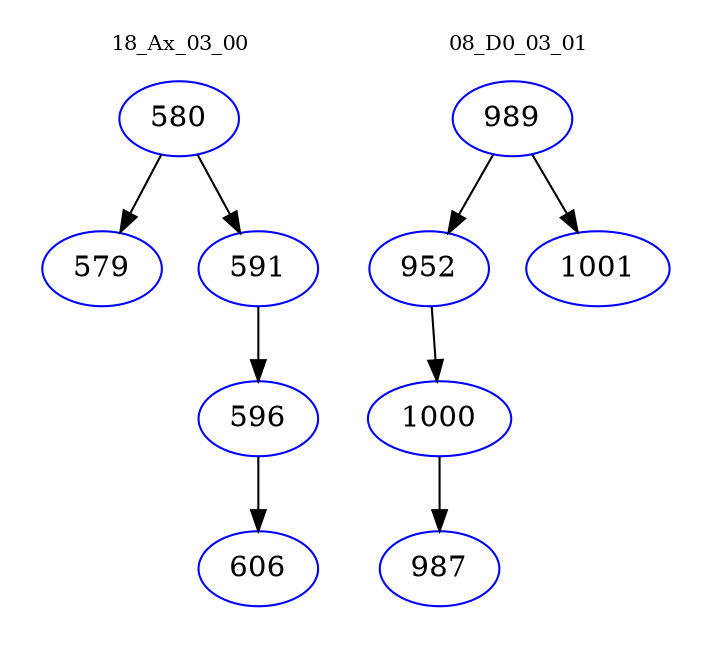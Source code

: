 digraph{
subgraph cluster_0 {
color = white
label = "18_Ax_03_00";
fontsize=10;
T0_580 [label="580", color="blue"]
T0_580 -> T0_579 [color="black"]
T0_579 [label="579", color="blue"]
T0_580 -> T0_591 [color="black"]
T0_591 [label="591", color="blue"]
T0_591 -> T0_596 [color="black"]
T0_596 [label="596", color="blue"]
T0_596 -> T0_606 [color="black"]
T0_606 [label="606", color="blue"]
}
subgraph cluster_1 {
color = white
label = "08_D0_03_01";
fontsize=10;
T1_989 [label="989", color="blue"]
T1_989 -> T1_952 [color="black"]
T1_952 [label="952", color="blue"]
T1_952 -> T1_1000 [color="black"]
T1_1000 [label="1000", color="blue"]
T1_1000 -> T1_987 [color="black"]
T1_987 [label="987", color="blue"]
T1_989 -> T1_1001 [color="black"]
T1_1001 [label="1001", color="blue"]
}
}
